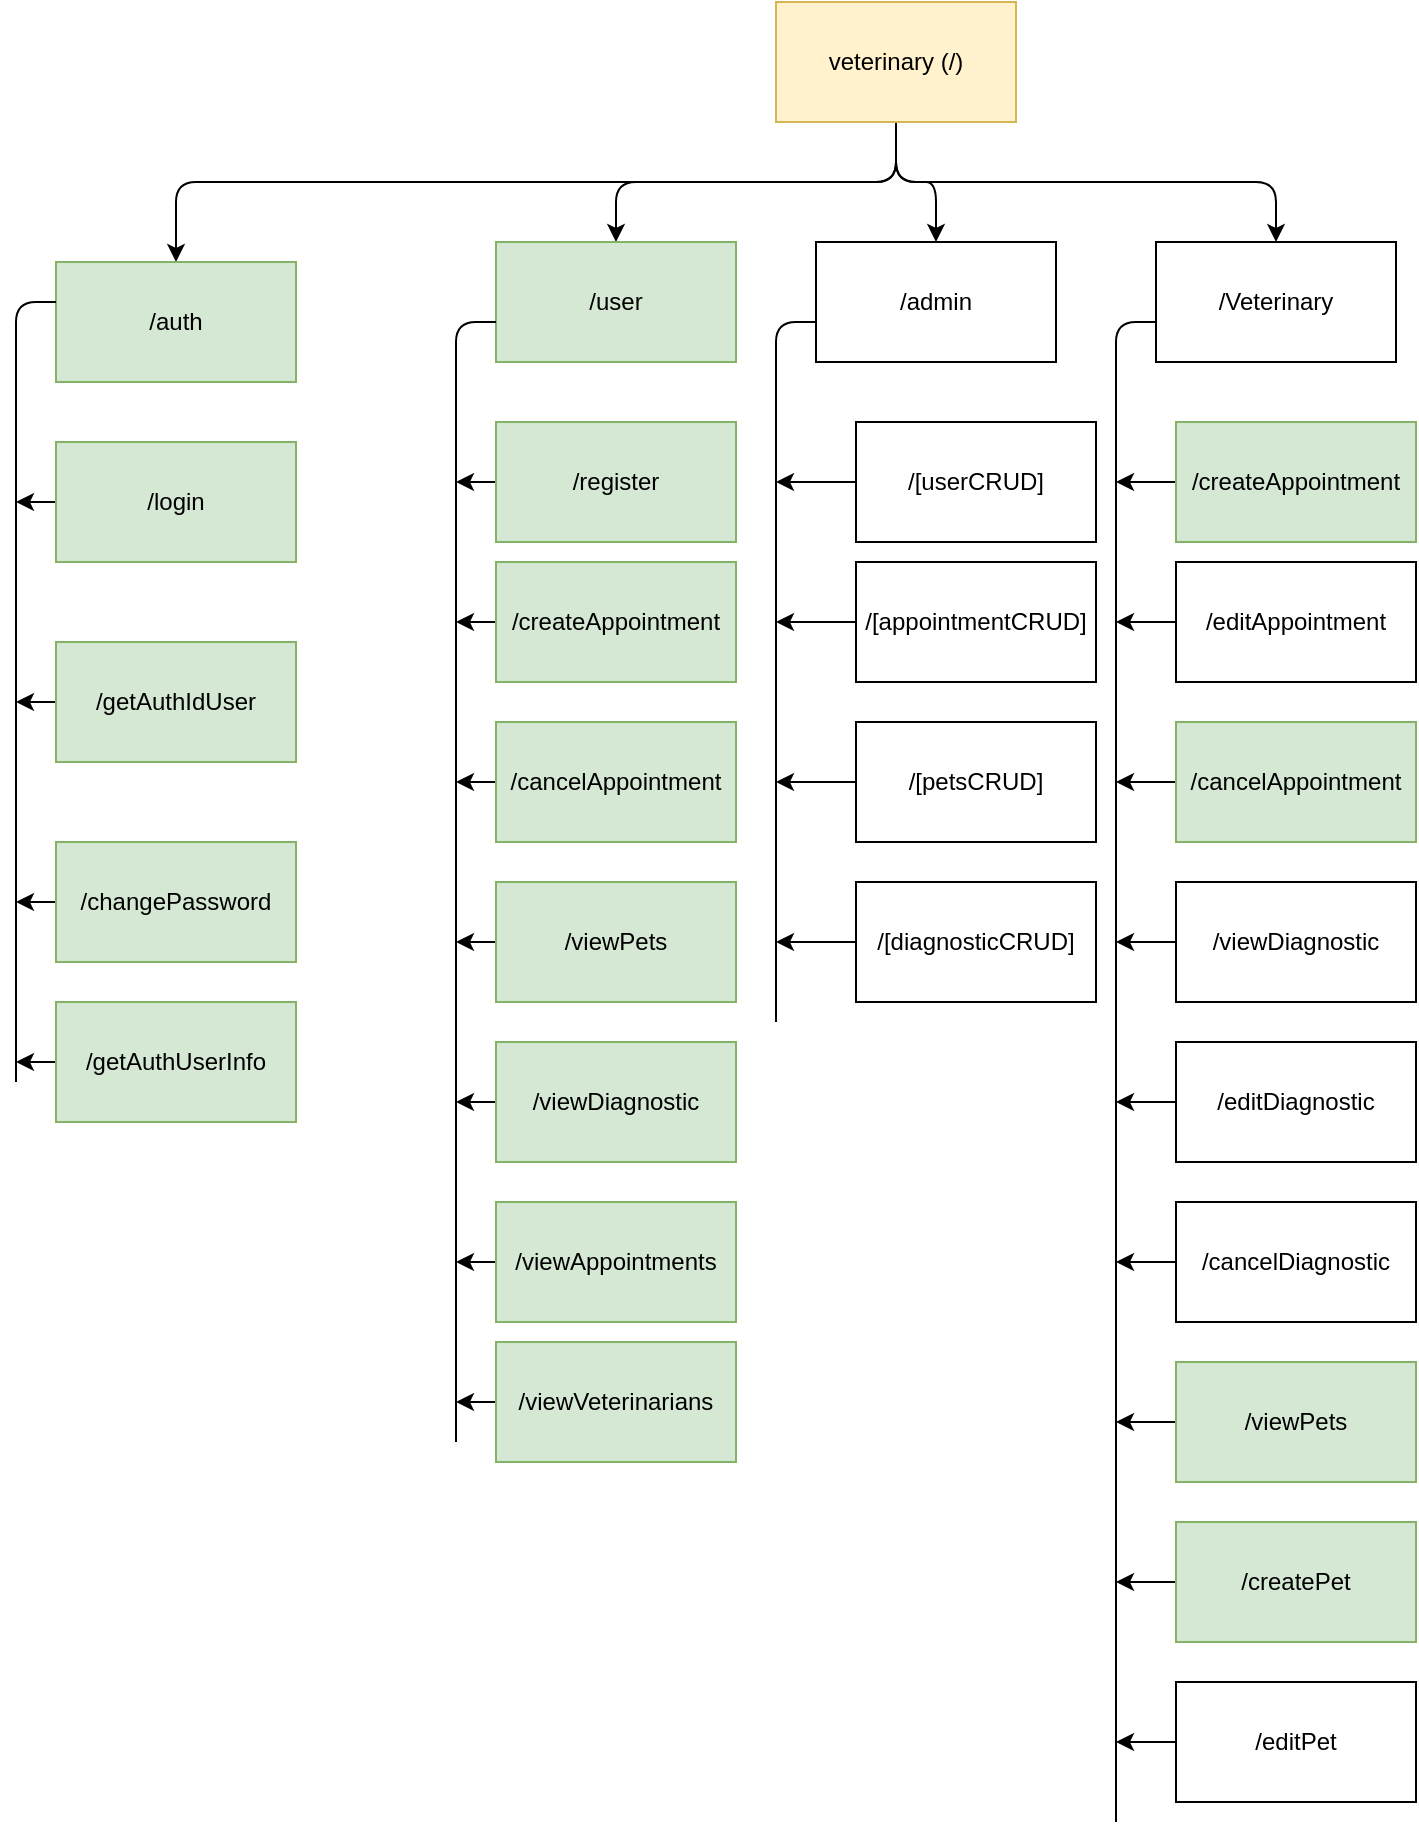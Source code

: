 <mxfile>
    <diagram id="RPAzpnmm1RsqbhSX1ocx" name="Page-1">
        <mxGraphModel dx="1479" dy="297" grid="1" gridSize="10" guides="1" tooltips="1" connect="1" arrows="1" fold="1" page="1" pageScale="1" pageWidth="850" pageHeight="1100" math="0" shadow="0">
            <root>
                <mxCell id="0"/>
                <mxCell id="1" parent="0"/>
                <mxCell id="36" style="edgeStyle=none;html=1;entryX=0.5;entryY=0;entryDx=0;entryDy=0;exitX=0.5;exitY=1;exitDx=0;exitDy=0;" parent="1" source="2" target="3" edge="1">
                    <mxGeometry relative="1" as="geometry">
                        <Array as="points">
                            <mxPoint x="370" y="170"/>
                            <mxPoint x="230" y="170"/>
                        </Array>
                    </mxGeometry>
                </mxCell>
                <mxCell id="37" style="edgeStyle=none;html=1;exitX=0.5;exitY=1;exitDx=0;exitDy=0;entryX=0.5;entryY=0;entryDx=0;entryDy=0;" parent="1" source="2" target="4" edge="1">
                    <mxGeometry relative="1" as="geometry">
                        <Array as="points">
                            <mxPoint x="370" y="170"/>
                            <mxPoint x="390" y="170"/>
                        </Array>
                    </mxGeometry>
                </mxCell>
                <mxCell id="38" style="edgeStyle=none;html=1;entryX=0.5;entryY=0;entryDx=0;entryDy=0;exitX=0.5;exitY=1;exitDx=0;exitDy=0;" parent="1" source="2" target="5" edge="1">
                    <mxGeometry relative="1" as="geometry">
                        <Array as="points">
                            <mxPoint x="370" y="170"/>
                            <mxPoint x="560" y="170"/>
                        </Array>
                    </mxGeometry>
                </mxCell>
                <mxCell id="68" style="edgeStyle=none;html=1;exitX=0.5;exitY=1;exitDx=0;exitDy=0;" parent="1" source="2" edge="1">
                    <mxGeometry relative="1" as="geometry">
                        <Array as="points">
                            <mxPoint x="370" y="170"/>
                            <mxPoint x="10" y="170"/>
                        </Array>
                        <mxPoint x="10" y="210" as="targetPoint"/>
                    </mxGeometry>
                </mxCell>
                <mxCell id="2" value="veterinary (/)" style="rounded=0;whiteSpace=wrap;html=1;fillColor=#fff2cc;strokeColor=#d6b656;" parent="1" vertex="1">
                    <mxGeometry x="310" y="80" width="120" height="60" as="geometry"/>
                </mxCell>
                <mxCell id="3" value="/user" style="rounded=0;whiteSpace=wrap;html=1;fillColor=#d5e8d4;strokeColor=#82b366;" parent="1" vertex="1">
                    <mxGeometry x="170" y="200" width="120" height="60" as="geometry"/>
                </mxCell>
                <mxCell id="4" value="/admin" style="rounded=0;whiteSpace=wrap;html=1;" parent="1" vertex="1">
                    <mxGeometry x="330" y="200" width="120" height="60" as="geometry"/>
                </mxCell>
                <mxCell id="5" value="/Veterinary" style="rounded=0;whiteSpace=wrap;html=1;" parent="1" vertex="1">
                    <mxGeometry x="500" y="200" width="120" height="60" as="geometry"/>
                </mxCell>
                <mxCell id="44" style="edgeStyle=none;html=1;" parent="1" source="7" edge="1">
                    <mxGeometry relative="1" as="geometry">
                        <mxPoint x="150.0" y="320" as="targetPoint"/>
                    </mxGeometry>
                </mxCell>
                <mxCell id="7" value="/register" style="rounded=0;whiteSpace=wrap;html=1;fillColor=#d5e8d4;strokeColor=#82b366;" parent="1" vertex="1">
                    <mxGeometry x="170" y="290" width="120" height="60" as="geometry"/>
                </mxCell>
                <mxCell id="46" style="edgeStyle=none;html=1;" parent="1" source="9" edge="1">
                    <mxGeometry relative="1" as="geometry">
                        <mxPoint x="150.0" y="390" as="targetPoint"/>
                    </mxGeometry>
                </mxCell>
                <mxCell id="9" value="/createAppointment" style="rounded=0;whiteSpace=wrap;html=1;fillColor=#d5e8d4;strokeColor=#82b366;" parent="1" vertex="1">
                    <mxGeometry x="170" y="360" width="120" height="60" as="geometry"/>
                </mxCell>
                <mxCell id="49" style="edgeStyle=none;html=1;" parent="1" source="10" edge="1">
                    <mxGeometry relative="1" as="geometry">
                        <mxPoint x="150.0" y="630" as="targetPoint"/>
                    </mxGeometry>
                </mxCell>
                <mxCell id="10" value="/viewDiagnostic" style="rounded=0;whiteSpace=wrap;html=1;fillColor=#d5e8d4;strokeColor=#82b366;" parent="1" vertex="1">
                    <mxGeometry x="170" y="600" width="120" height="60" as="geometry"/>
                </mxCell>
                <mxCell id="51" style="edgeStyle=none;html=1;" parent="1" source="11" edge="1">
                    <mxGeometry relative="1" as="geometry">
                        <mxPoint x="310" y="320" as="targetPoint"/>
                    </mxGeometry>
                </mxCell>
                <mxCell id="11" value="/[userCRUD]" style="rounded=0;whiteSpace=wrap;html=1;" parent="1" vertex="1">
                    <mxGeometry x="350" y="290" width="120" height="60" as="geometry"/>
                </mxCell>
                <mxCell id="74" style="edgeStyle=none;html=1;" parent="1" source="12" edge="1">
                    <mxGeometry relative="1" as="geometry">
                        <mxPoint x="-70" y="330" as="targetPoint"/>
                    </mxGeometry>
                </mxCell>
                <mxCell id="12" value="/login" style="rounded=0;whiteSpace=wrap;html=1;fillColor=#d5e8d4;strokeColor=#82b366;" parent="1" vertex="1">
                    <mxGeometry x="-50" y="300" width="120" height="60" as="geometry"/>
                </mxCell>
                <mxCell id="76" style="edgeStyle=none;html=1;" parent="1" source="13" edge="1">
                    <mxGeometry relative="1" as="geometry">
                        <mxPoint x="-70" y="530" as="targetPoint"/>
                    </mxGeometry>
                </mxCell>
                <mxCell id="13" value="/changePassword" style="rounded=0;whiteSpace=wrap;html=1;fillColor=#d5e8d4;strokeColor=#82b366;" parent="1" vertex="1">
                    <mxGeometry x="-50" y="500" width="120" height="60" as="geometry"/>
                </mxCell>
                <mxCell id="55" style="edgeStyle=none;html=1;" parent="1" source="14" edge="1">
                    <mxGeometry relative="1" as="geometry">
                        <mxPoint x="310" y="390" as="targetPoint"/>
                    </mxGeometry>
                </mxCell>
                <mxCell id="14" value="/[appointmentCRUD]" style="rounded=0;whiteSpace=wrap;html=1;" parent="1" vertex="1">
                    <mxGeometry x="350" y="360" width="120" height="60" as="geometry"/>
                </mxCell>
                <mxCell id="56" style="edgeStyle=none;html=1;" parent="1" source="17" edge="1">
                    <mxGeometry relative="1" as="geometry">
                        <mxPoint x="310" y="470" as="targetPoint"/>
                    </mxGeometry>
                </mxCell>
                <mxCell id="17" value="/[petsCRUD]" style="rounded=0;whiteSpace=wrap;html=1;" parent="1" vertex="1">
                    <mxGeometry x="350" y="440" width="120" height="60" as="geometry"/>
                </mxCell>
                <mxCell id="57" style="edgeStyle=none;html=1;" parent="1" source="18" edge="1">
                    <mxGeometry relative="1" as="geometry">
                        <mxPoint x="310" y="550" as="targetPoint"/>
                    </mxGeometry>
                </mxCell>
                <mxCell id="18" value="/[diagnosticCRUD]" style="rounded=0;whiteSpace=wrap;html=1;" parent="1" vertex="1">
                    <mxGeometry x="350" y="520" width="120" height="60" as="geometry"/>
                </mxCell>
                <mxCell id="58" style="edgeStyle=none;html=1;" parent="1" source="19" edge="1">
                    <mxGeometry relative="1" as="geometry">
                        <mxPoint x="480" y="320" as="targetPoint"/>
                    </mxGeometry>
                </mxCell>
                <mxCell id="19" value="/createAppointment" style="rounded=0;whiteSpace=wrap;html=1;fillColor=#d5e8d4;strokeColor=#82b366;" parent="1" vertex="1">
                    <mxGeometry x="510" y="290" width="120" height="60" as="geometry"/>
                </mxCell>
                <mxCell id="61" style="edgeStyle=none;html=1;" parent="1" source="21" edge="1">
                    <mxGeometry relative="1" as="geometry">
                        <mxPoint x="480" y="550" as="targetPoint"/>
                    </mxGeometry>
                </mxCell>
                <mxCell id="21" value="/viewDiagnostic" style="rounded=0;whiteSpace=wrap;html=1;" parent="1" vertex="1">
                    <mxGeometry x="510" y="520" width="120" height="60" as="geometry"/>
                </mxCell>
                <mxCell id="62" style="edgeStyle=none;html=1;" parent="1" source="22" edge="1">
                    <mxGeometry relative="1" as="geometry">
                        <mxPoint x="480" y="630" as="targetPoint"/>
                    </mxGeometry>
                </mxCell>
                <mxCell id="22" value="/editDiagnostic" style="rounded=0;whiteSpace=wrap;html=1;" parent="1" vertex="1">
                    <mxGeometry x="510" y="600" width="120" height="60" as="geometry"/>
                </mxCell>
                <mxCell id="63" style="edgeStyle=none;html=1;" parent="1" source="23" edge="1">
                    <mxGeometry relative="1" as="geometry">
                        <mxPoint x="480" y="710" as="targetPoint"/>
                    </mxGeometry>
                </mxCell>
                <mxCell id="23" value="/cancelDiagnostic" style="rounded=0;whiteSpace=wrap;html=1;" parent="1" vertex="1">
                    <mxGeometry x="510" y="680" width="120" height="60" as="geometry"/>
                </mxCell>
                <mxCell id="64" style="edgeStyle=none;html=1;" parent="1" source="25" edge="1">
                    <mxGeometry relative="1" as="geometry">
                        <mxPoint x="480" y="790" as="targetPoint"/>
                    </mxGeometry>
                </mxCell>
                <mxCell id="25" value="/viewPets" style="rounded=0;whiteSpace=wrap;html=1;fillColor=#d5e8d4;strokeColor=#82b366;" parent="1" vertex="1">
                    <mxGeometry x="510" y="760" width="120" height="60" as="geometry"/>
                </mxCell>
                <mxCell id="48" style="edgeStyle=none;html=1;" parent="1" source="27" edge="1">
                    <mxGeometry relative="1" as="geometry">
                        <mxPoint x="150.0" y="550" as="targetPoint"/>
                    </mxGeometry>
                </mxCell>
                <mxCell id="27" value="/viewPets" style="rounded=0;whiteSpace=wrap;html=1;fillColor=#d5e8d4;strokeColor=#82b366;" parent="1" vertex="1">
                    <mxGeometry x="170" y="520" width="120" height="60" as="geometry"/>
                </mxCell>
                <mxCell id="59" style="edgeStyle=none;html=1;" parent="1" source="29" edge="1">
                    <mxGeometry relative="1" as="geometry">
                        <mxPoint x="480" y="390" as="targetPoint"/>
                    </mxGeometry>
                </mxCell>
                <mxCell id="29" value="/editAppointment" style="rounded=0;whiteSpace=wrap;html=1;" parent="1" vertex="1">
                    <mxGeometry x="510" y="360" width="120" height="60" as="geometry"/>
                </mxCell>
                <mxCell id="60" style="edgeStyle=none;html=1;" parent="1" source="30" edge="1">
                    <mxGeometry relative="1" as="geometry">
                        <mxPoint x="480" y="470" as="targetPoint"/>
                    </mxGeometry>
                </mxCell>
                <mxCell id="30" value="/cancelAppointment" style="rounded=0;whiteSpace=wrap;html=1;fillColor=#d5e8d4;strokeColor=#82b366;" parent="1" vertex="1">
                    <mxGeometry x="510" y="440" width="120" height="60" as="geometry"/>
                </mxCell>
                <mxCell id="65" style="edgeStyle=none;html=1;" parent="1" source="31" edge="1">
                    <mxGeometry relative="1" as="geometry">
                        <mxPoint x="480" y="870" as="targetPoint"/>
                    </mxGeometry>
                </mxCell>
                <mxCell id="31" value="/createPet" style="rounded=0;whiteSpace=wrap;html=1;fillColor=#d5e8d4;strokeColor=#82b366;" parent="1" vertex="1">
                    <mxGeometry x="510" y="840" width="120" height="60" as="geometry"/>
                </mxCell>
                <mxCell id="66" style="edgeStyle=none;html=1;" parent="1" source="32" edge="1">
                    <mxGeometry relative="1" as="geometry">
                        <mxPoint x="480" y="950" as="targetPoint"/>
                    </mxGeometry>
                </mxCell>
                <mxCell id="32" value="/editPet" style="rounded=0;whiteSpace=wrap;html=1;" parent="1" vertex="1">
                    <mxGeometry x="510" y="920" width="120" height="60" as="geometry"/>
                </mxCell>
                <mxCell id="47" style="edgeStyle=none;html=1;" parent="1" source="34" edge="1">
                    <mxGeometry relative="1" as="geometry">
                        <mxPoint x="150.0" y="470" as="targetPoint"/>
                    </mxGeometry>
                </mxCell>
                <mxCell id="34" value="/cancelAppointment" style="rounded=0;whiteSpace=wrap;html=1;fillColor=#d5e8d4;strokeColor=#82b366;" parent="1" vertex="1">
                    <mxGeometry x="170" y="440" width="120" height="60" as="geometry"/>
                </mxCell>
                <mxCell id="40" value="" style="endArrow=none;html=1;" parent="1" edge="1">
                    <mxGeometry width="50" height="50" relative="1" as="geometry">
                        <mxPoint x="150" y="800" as="sourcePoint"/>
                        <mxPoint x="170" y="240" as="targetPoint"/>
                        <Array as="points">
                            <mxPoint x="150" y="240"/>
                        </Array>
                    </mxGeometry>
                </mxCell>
                <mxCell id="41" value="" style="endArrow=none;html=1;" parent="1" edge="1">
                    <mxGeometry width="50" height="50" relative="1" as="geometry">
                        <mxPoint x="310" y="590" as="sourcePoint"/>
                        <mxPoint x="330" y="240" as="targetPoint"/>
                        <Array as="points">
                            <mxPoint x="310" y="240"/>
                        </Array>
                    </mxGeometry>
                </mxCell>
                <mxCell id="42" value="" style="endArrow=none;html=1;" parent="1" edge="1">
                    <mxGeometry width="50" height="50" relative="1" as="geometry">
                        <mxPoint x="480" y="990" as="sourcePoint"/>
                        <mxPoint x="500" y="240" as="targetPoint"/>
                        <Array as="points">
                            <mxPoint x="480" y="240"/>
                        </Array>
                    </mxGeometry>
                </mxCell>
                <mxCell id="75" style="edgeStyle=none;html=1;" parent="1" source="70" edge="1">
                    <mxGeometry relative="1" as="geometry">
                        <mxPoint x="-70" y="430" as="targetPoint"/>
                    </mxGeometry>
                </mxCell>
                <mxCell id="70" value="/getAuthIdUser" style="rounded=0;whiteSpace=wrap;html=1;fillColor=#d5e8d4;strokeColor=#82b366;" parent="1" vertex="1">
                    <mxGeometry x="-50" y="400" width="120" height="60" as="geometry"/>
                </mxCell>
                <mxCell id="72" value="/auth" style="rounded=0;whiteSpace=wrap;html=1;fillColor=#d5e8d4;strokeColor=#82b366;" parent="1" vertex="1">
                    <mxGeometry x="-50" y="210" width="120" height="60" as="geometry"/>
                </mxCell>
                <mxCell id="73" value="" style="endArrow=none;html=1;" parent="1" edge="1">
                    <mxGeometry width="50" height="50" relative="1" as="geometry">
                        <mxPoint x="-70" y="620" as="sourcePoint"/>
                        <mxPoint x="-50" y="230" as="targetPoint"/>
                        <Array as="points">
                            <mxPoint x="-70" y="230"/>
                        </Array>
                    </mxGeometry>
                </mxCell>
                <mxCell id="78" style="edgeStyle=none;html=1;" parent="1" source="77" edge="1">
                    <mxGeometry relative="1" as="geometry">
                        <mxPoint x="-70" y="610" as="targetPoint"/>
                    </mxGeometry>
                </mxCell>
                <mxCell id="77" value="/getAuthUserInfo" style="rounded=0;whiteSpace=wrap;html=1;fillColor=#d5e8d4;strokeColor=#82b366;" parent="1" vertex="1">
                    <mxGeometry x="-50" y="580" width="120" height="60" as="geometry"/>
                </mxCell>
                <mxCell id="80" style="edgeStyle=none;html=1;" parent="1" source="81" edge="1">
                    <mxGeometry relative="1" as="geometry">
                        <mxPoint x="150.0" y="710" as="targetPoint"/>
                    </mxGeometry>
                </mxCell>
                <mxCell id="81" value="/viewAppointments" style="rounded=0;whiteSpace=wrap;html=1;fillColor=#d5e8d4;strokeColor=#82b366;" parent="1" vertex="1">
                    <mxGeometry x="170" y="680" width="120" height="60" as="geometry"/>
                </mxCell>
                <mxCell id="87" style="edgeStyle=none;html=1;" parent="1" source="88" edge="1">
                    <mxGeometry relative="1" as="geometry">
                        <mxPoint x="150.0" y="780" as="targetPoint"/>
                    </mxGeometry>
                </mxCell>
                <mxCell id="88" value="/viewVeterinarians" style="rounded=0;whiteSpace=wrap;html=1;fillColor=#d5e8d4;strokeColor=#82b366;" parent="1" vertex="1">
                    <mxGeometry x="170" y="750" width="120" height="60" as="geometry"/>
                </mxCell>
            </root>
        </mxGraphModel>
    </diagram>
</mxfile>